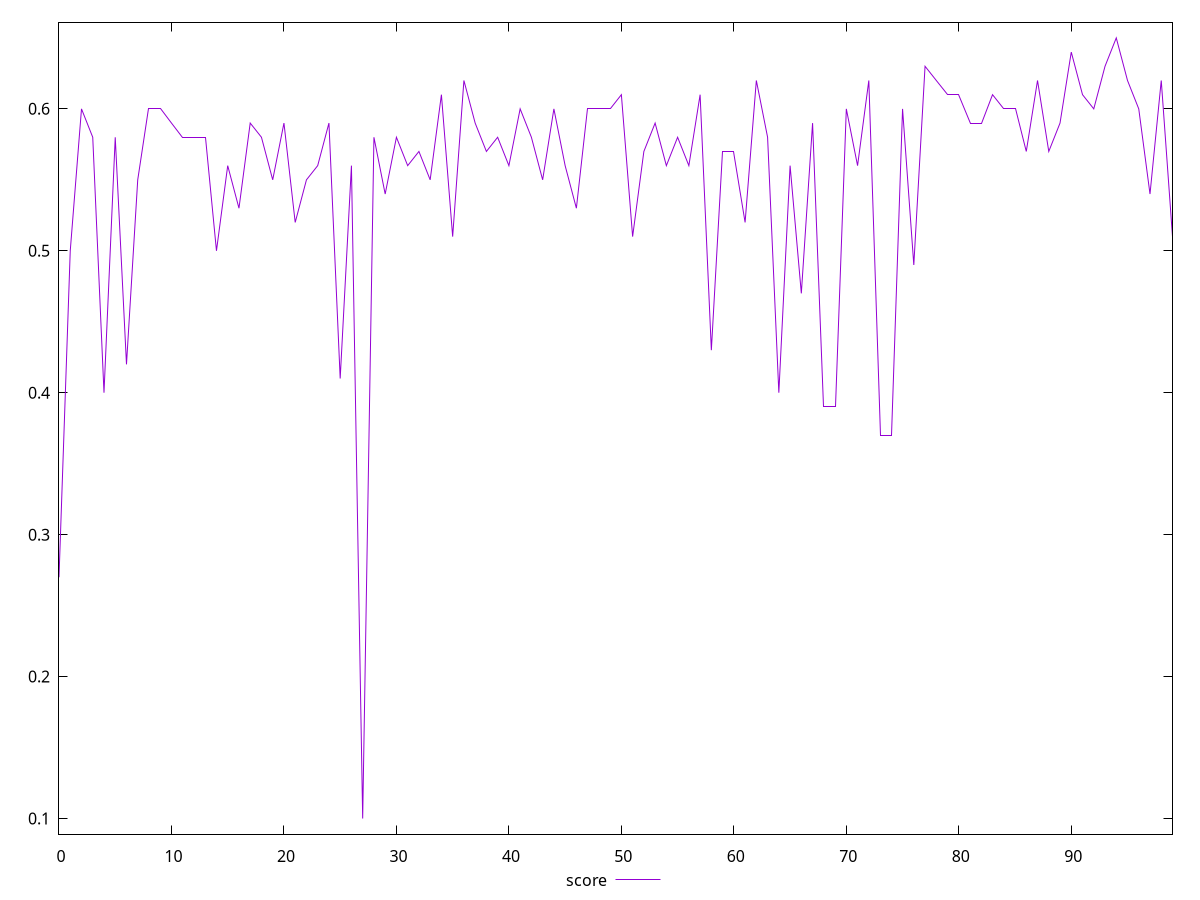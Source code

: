 reset

$score <<EOF
0 0.27
1 0.5
2 0.6
3 0.58
4 0.4
5 0.58
6 0.42
7 0.55
8 0.6
9 0.6
10 0.59
11 0.58
12 0.58
13 0.58
14 0.5
15 0.56
16 0.53
17 0.59
18 0.58
19 0.55
20 0.59
21 0.52
22 0.55
23 0.56
24 0.59
25 0.41
26 0.56
27 0.1
28 0.58
29 0.54
30 0.58
31 0.56
32 0.57
33 0.55
34 0.61
35 0.51
36 0.62
37 0.59
38 0.57
39 0.58
40 0.56
41 0.6
42 0.58
43 0.55
44 0.6
45 0.56
46 0.53
47 0.6
48 0.6
49 0.6
50 0.61
51 0.51
52 0.57
53 0.59
54 0.56
55 0.58
56 0.56
57 0.61
58 0.43
59 0.57
60 0.57
61 0.52
62 0.62
63 0.58
64 0.4
65 0.56
66 0.47
67 0.59
68 0.39
69 0.39
70 0.6
71 0.56
72 0.62
73 0.37
74 0.37
75 0.6
76 0.49
77 0.63
78 0.62
79 0.61
80 0.61
81 0.59
82 0.59
83 0.61
84 0.6
85 0.6
86 0.57
87 0.62
88 0.57
89 0.59
90 0.64
91 0.61
92 0.6
93 0.63
94 0.65
95 0.62
96 0.6
97 0.54
98 0.62
99 0.51
EOF

set key outside below
set xrange [0:99]
set yrange [0.08900000000000001:0.661]
set trange [0.08900000000000001:0.661]
set terminal svg size 640, 500 enhanced background rgb 'white'
set output "reprap/mainthread-work-breakdown/samples/pages/score/values.svg"

plot $score title "score" with line

reset
